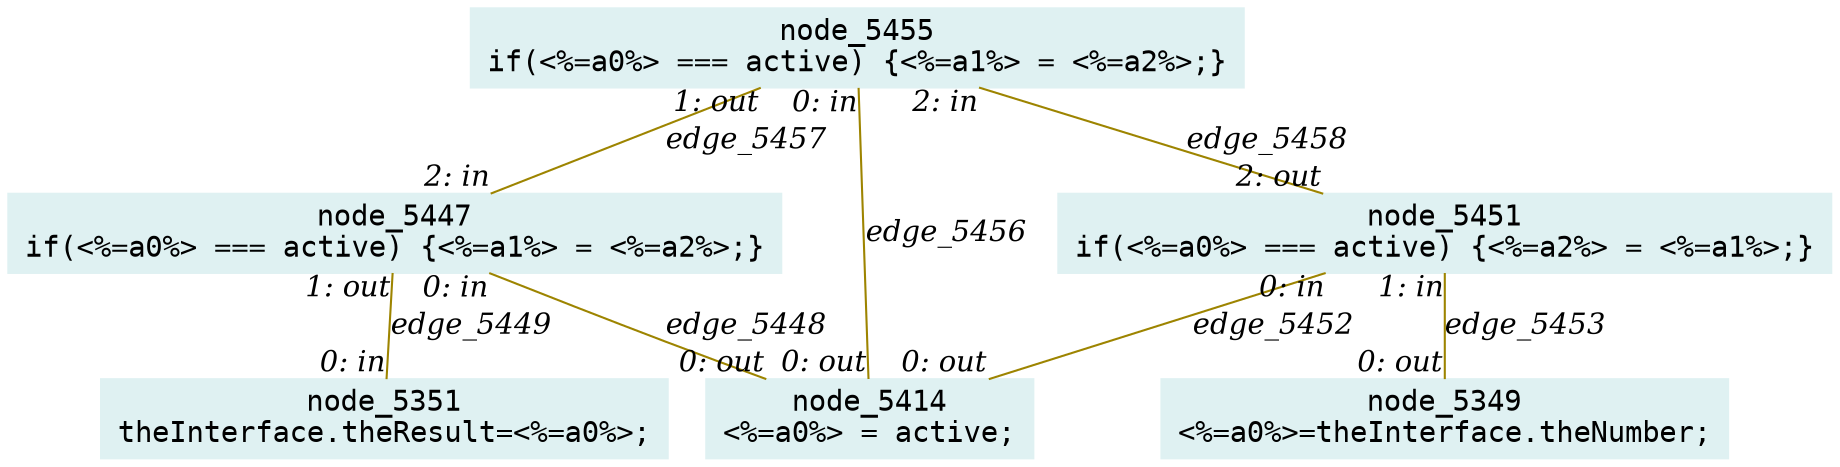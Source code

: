 digraph g{node_5349 [shape="box", style="filled", color="#dff1f2", fontname="Courier", label="node_5349
<%=a0%>=theInterface.theNumber;
" ]
node_5351 [shape="box", style="filled", color="#dff1f2", fontname="Courier", label="node_5351
theInterface.theResult=<%=a0%>;
" ]
node_5414 [shape="box", style="filled", color="#dff1f2", fontname="Courier", label="node_5414
<%=a0%> = active;
" ]
node_5447 [shape="box", style="filled", color="#dff1f2", fontname="Courier", label="node_5447
if(<%=a0%> === active) {<%=a1%> = <%=a2%>;}
" ]
node_5451 [shape="box", style="filled", color="#dff1f2", fontname="Courier", label="node_5451
if(<%=a0%> === active) {<%=a2%> = <%=a1%>;}
" ]
node_5455 [shape="box", style="filled", color="#dff1f2", fontname="Courier", label="node_5455
if(<%=a0%> === active) {<%=a1%> = <%=a2%>;}
" ]
node_5447 -> node_5414 [dir=none, arrowHead=none, fontname="Times-Italic", arrowsize=1, color="#9d8400", label="edge_5448",  headlabel="0: out", taillabel="0: in" ]
node_5447 -> node_5351 [dir=none, arrowHead=none, fontname="Times-Italic", arrowsize=1, color="#9d8400", label="edge_5449",  headlabel="0: in", taillabel="1: out" ]
node_5451 -> node_5414 [dir=none, arrowHead=none, fontname="Times-Italic", arrowsize=1, color="#9d8400", label="edge_5452",  headlabel="0: out", taillabel="0: in" ]
node_5451 -> node_5349 [dir=none, arrowHead=none, fontname="Times-Italic", arrowsize=1, color="#9d8400", label="edge_5453",  headlabel="0: out", taillabel="1: in" ]
node_5455 -> node_5414 [dir=none, arrowHead=none, fontname="Times-Italic", arrowsize=1, color="#9d8400", label="edge_5456",  headlabel="0: out", taillabel="0: in" ]
node_5455 -> node_5447 [dir=none, arrowHead=none, fontname="Times-Italic", arrowsize=1, color="#9d8400", label="edge_5457",  headlabel="2: in", taillabel="1: out" ]
node_5455 -> node_5451 [dir=none, arrowHead=none, fontname="Times-Italic", arrowsize=1, color="#9d8400", label="edge_5458",  headlabel="2: out", taillabel="2: in" ]
}